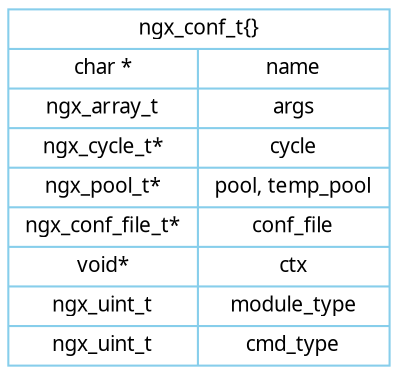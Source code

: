 digraph ngx_conf {

   rankdir=LR;
   node [shape=record, color=skyblue, fontname="Verdana", fontsize=10];
   edge [color=white, fontname="Verdana", fontsize=10];


   ngx_conf_t [label="ngx_conf_t\{\}|{{char *|ngx_array_t|ngx_cycle_t*|ngx_pool_t*|ngx_conf_file_t*|void*|ngx_uint_t|ngx_uint_t}|{name|args|cycle|pool, temp_pool|conf_file|ctx|module_type|cmd_type}}"];
}